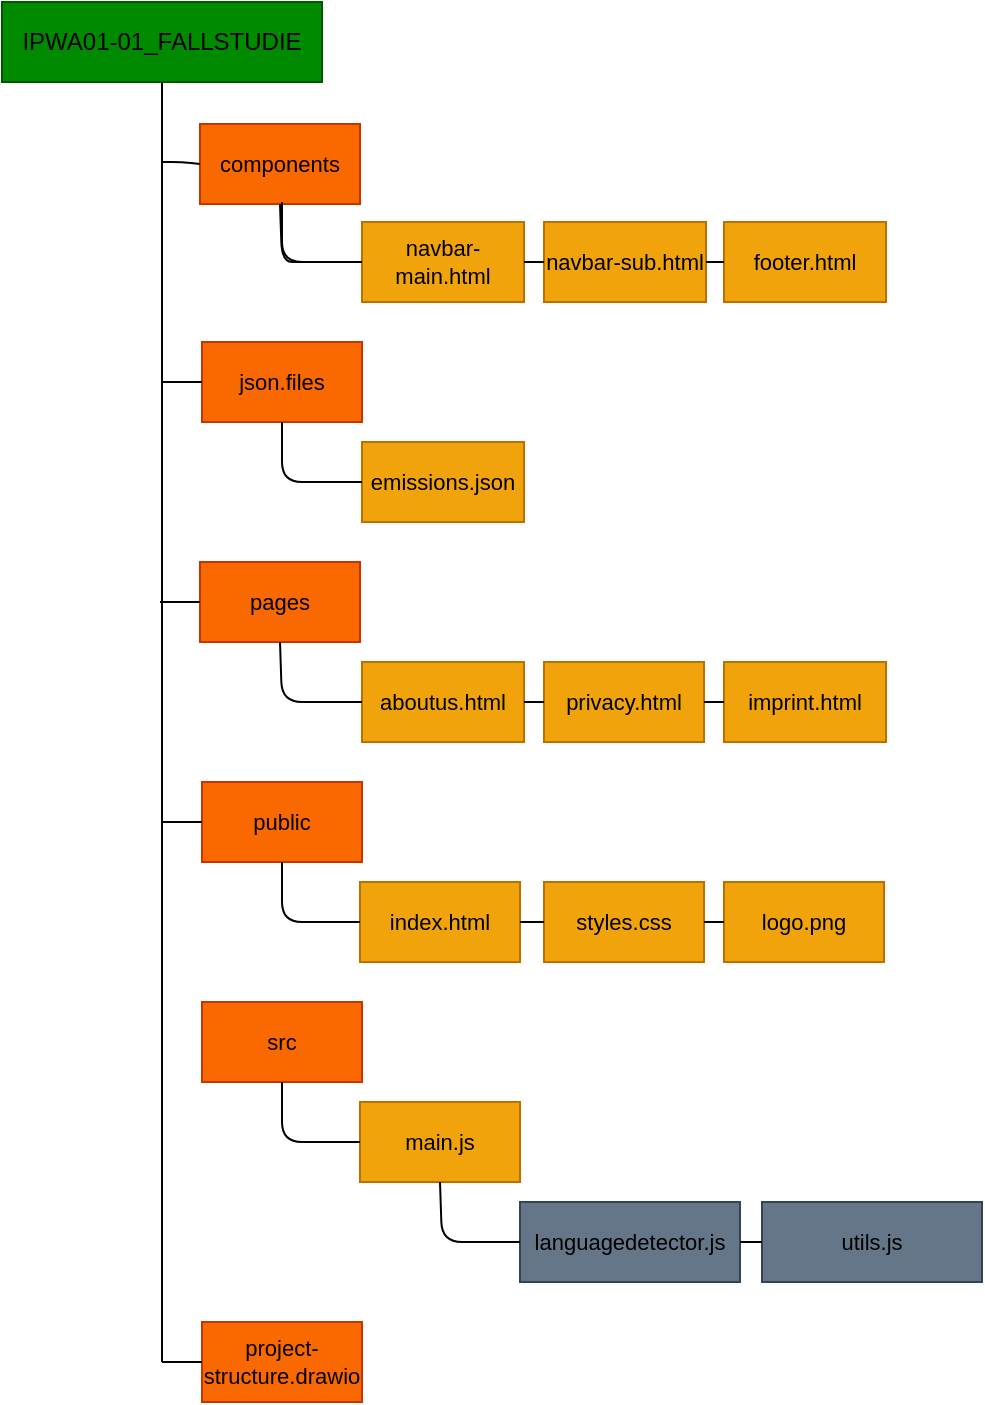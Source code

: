 <mxfile>
    <diagram id="KSjKxGHY5-TNnXmIPdm4" name="Page-1">
        <mxGraphModel dx="973" dy="662" grid="0" gridSize="10" guides="1" tooltips="1" connect="1" arrows="1" fold="1" page="1" pageScale="1" pageWidth="827" pageHeight="1169" background="#ffffff" math="0" shadow="0">
            <root>
                <mxCell id="0"/>
                <mxCell id="1" parent="0"/>
                <mxCell id="2" value="&lt;font color=&quot;#000000&quot;&gt;IPWA01-01_FALLSTUDIE&lt;/font&gt;" style="rounded=0;whiteSpace=wrap;html=1;fillColor=#008a00;fontColor=#ffffff;strokeColor=#005700;" parent="1" vertex="1">
                    <mxGeometry x="20" y="80" width="160" height="40" as="geometry"/>
                </mxCell>
                <mxCell id="4" value="main.js" style="rounded=0;whiteSpace=wrap;html=1;fillColor=#f0a30a;fontColor=#000000;strokeColor=#BD7000;fontSize=11;" parent="1" vertex="1">
                    <mxGeometry x="199" y="630" width="80" height="40" as="geometry"/>
                </mxCell>
                <mxCell id="19" value="languagedetector.js" style="rounded=0;whiteSpace=wrap;html=1;fillColor=#647687;strokeColor=#314354;fontSize=11;fontColor=#000000;" parent="1" vertex="1">
                    <mxGeometry x="279" y="680" width="110" height="40" as="geometry"/>
                </mxCell>
                <mxCell id="20" value="utils.js" style="rounded=0;whiteSpace=wrap;html=1;fillColor=#647687;fontColor=#000000;strokeColor=#314354;fontSize=11;" parent="1" vertex="1">
                    <mxGeometry x="400" y="680" width="110" height="40" as="geometry"/>
                </mxCell>
                <mxCell id="21" value="" style="endArrow=none;html=1;entryX=0.5;entryY=1;entryDx=0;entryDy=0;strokeColor=#000000;" parent="1" target="2" edge="1">
                    <mxGeometry width="50" height="50" relative="1" as="geometry">
                        <mxPoint x="100" y="760" as="sourcePoint"/>
                        <mxPoint x="90" y="130" as="targetPoint"/>
                        <Array as="points">
                            <mxPoint x="100" y="750"/>
                            <mxPoint x="100" y="760"/>
                        </Array>
                    </mxGeometry>
                </mxCell>
                <mxCell id="53" value="src" style="rounded=0;whiteSpace=wrap;html=1;fillColor=#fa6800;fontColor=#000000;strokeColor=#C73500;fontSize=11;" parent="1" vertex="1">
                    <mxGeometry x="120" y="580" width="80" height="40" as="geometry"/>
                </mxCell>
                <mxCell id="62" value="components" style="rounded=0;whiteSpace=wrap;html=1;fillColor=#fa6800;fontColor=#000000;strokeColor=#C73500;fontSize=11;" parent="1" vertex="1">
                    <mxGeometry x="119" y="141" width="80" height="40" as="geometry"/>
                </mxCell>
                <mxCell id="63" value="navbar-main.html" style="rounded=0;whiteSpace=wrap;html=1;fillColor=#f0a30a;fontColor=#000000;strokeColor=#BD7000;fontSize=11;" parent="1" vertex="1">
                    <mxGeometry x="200" y="190" width="81" height="40" as="geometry"/>
                </mxCell>
                <mxCell id="64" value="navbar-sub.html" style="rounded=0;whiteSpace=wrap;html=1;fillColor=#f0a30a;fontColor=#000000;strokeColor=#BD7000;fontSize=11;" parent="1" vertex="1">
                    <mxGeometry x="291" y="190" width="81" height="40" as="geometry"/>
                </mxCell>
                <mxCell id="65" value="footer.html" style="rounded=0;whiteSpace=wrap;html=1;fillColor=#f0a30a;fontColor=#000000;strokeColor=#BD7000;fontSize=11;" parent="1" vertex="1">
                    <mxGeometry x="381" y="190" width="81" height="40" as="geometry"/>
                </mxCell>
                <mxCell id="69" value="" style="endArrow=none;html=1;fontColor=#000000;entryX=0;entryY=0.5;entryDx=0;entryDy=0;exitX=1;exitY=0.5;exitDx=0;exitDy=0;strokeColor=#000000;" parent="1" source="63" target="64" edge="1">
                    <mxGeometry width="50" height="50" relative="1" as="geometry">
                        <mxPoint x="140" y="260" as="sourcePoint"/>
                        <mxPoint x="70" y="230" as="targetPoint"/>
                    </mxGeometry>
                </mxCell>
                <mxCell id="70" value="" style="endArrow=none;html=1;fontColor=#000000;entryX=0;entryY=0.5;entryDx=0;entryDy=0;exitX=1;exitY=0.5;exitDx=0;exitDy=0;strokeColor=#000000;" parent="1" source="64" target="65" edge="1">
                    <mxGeometry width="50" height="50" relative="1" as="geometry">
                        <mxPoint x="140" y="310" as="sourcePoint"/>
                        <mxPoint x="50" y="260" as="targetPoint"/>
                    </mxGeometry>
                </mxCell>
                <mxCell id="71" value="index.html" style="rounded=0;whiteSpace=wrap;html=1;fillColor=#f0a30a;fontColor=#000000;strokeColor=#BD7000;strokeWidth=1;fontSize=11;" parent="1" vertex="1">
                    <mxGeometry x="199" y="520" width="80" height="40" as="geometry"/>
                </mxCell>
                <mxCell id="72" value="styles.css" style="rounded=0;whiteSpace=wrap;html=1;fillColor=#f0a30a;fontColor=#000000;strokeColor=#BD7000;fontSize=11;" parent="1" vertex="1">
                    <mxGeometry x="291" y="520" width="80" height="40" as="geometry"/>
                </mxCell>
                <mxCell id="73" value="logo.png" style="rounded=0;whiteSpace=wrap;html=1;fillColor=#f0a30a;fontColor=#000000;strokeColor=#BD7000;fontSize=11;" parent="1" vertex="1">
                    <mxGeometry x="381" y="520" width="80" height="40" as="geometry"/>
                </mxCell>
                <mxCell id="74" value="public" style="rounded=0;whiteSpace=wrap;html=1;fillColor=#fa6800;fontColor=#000000;strokeColor=#C73500;strokeWidth=1;fontSize=11;" parent="1" vertex="1">
                    <mxGeometry x="120" y="470" width="80" height="40" as="geometry"/>
                </mxCell>
                <mxCell id="75" value="" style="endArrow=none;html=1;fontSize=11;fontColor=#000000;entryX=0;entryY=0.5;entryDx=0;entryDy=0;" parent="1" target="74" edge="1">
                    <mxGeometry width="50" height="50" relative="1" as="geometry">
                        <mxPoint x="100" y="490" as="sourcePoint"/>
                        <mxPoint x="170" y="580" as="targetPoint"/>
                    </mxGeometry>
                </mxCell>
                <mxCell id="78" value="" style="endArrow=none;html=1;fontSize=11;fontColor=#000000;entryX=0;entryY=0.5;entryDx=0;entryDy=0;exitX=1;exitY=0.5;exitDx=0;exitDy=0;strokeColor=#000000;" parent="1" source="71" target="72" edge="1">
                    <mxGeometry width="50" height="50" relative="1" as="geometry">
                        <mxPoint x="160" y="580" as="sourcePoint"/>
                        <mxPoint x="140" y="580" as="targetPoint"/>
                    </mxGeometry>
                </mxCell>
                <mxCell id="79" value="" style="endArrow=none;html=1;fontSize=11;fontColor=#000000;entryX=0;entryY=0.5;entryDx=0;entryDy=0;exitX=1;exitY=0.5;exitDx=0;exitDy=0;strokeColor=#000000;" parent="1" source="72" target="73" edge="1">
                    <mxGeometry width="50" height="50" relative="1" as="geometry">
                        <mxPoint x="160" y="630" as="sourcePoint"/>
                        <mxPoint x="90" y="620" as="targetPoint"/>
                    </mxGeometry>
                </mxCell>
                <mxCell id="80" value="imprint.html" style="rounded=0;whiteSpace=wrap;html=1;fillColor=#f0a30a;fontColor=#000000;strokeColor=#BD7000;fontSize=11;" parent="1" vertex="1">
                    <mxGeometry x="381" y="410" width="81" height="40" as="geometry"/>
                </mxCell>
                <mxCell id="81" value="privacy.html" style="rounded=0;whiteSpace=wrap;html=1;fillColor=#f0a30a;fontColor=#000000;strokeColor=#BD7000;fontSize=11;" parent="1" vertex="1">
                    <mxGeometry x="291" y="410" width="80" height="40" as="geometry"/>
                </mxCell>
                <mxCell id="82" value="aboutus.html" style="rounded=0;whiteSpace=wrap;html=1;fillColor=#f0a30a;fontColor=#000000;strokeColor=#BD7000;fontSize=11;" parent="1" vertex="1">
                    <mxGeometry x="200" y="410" width="81" height="40" as="geometry"/>
                </mxCell>
                <mxCell id="83" value="pages" style="rounded=0;whiteSpace=wrap;html=1;fillColor=#fa6800;fontColor=#000000;strokeColor=#C73500;strokeWidth=1;fontSize=11;" parent="1" vertex="1">
                    <mxGeometry x="119" y="360" width="80" height="40" as="geometry"/>
                </mxCell>
                <mxCell id="84" value="" style="endArrow=none;html=1;fontSize=11;exitX=0;exitY=0.5;exitDx=0;exitDy=0;strokeColor=#000000;" parent="1" source="83" edge="1">
                    <mxGeometry width="50" height="50" relative="1" as="geometry">
                        <mxPoint x="139" y="520" as="sourcePoint"/>
                        <mxPoint x="99" y="380" as="targetPoint"/>
                    </mxGeometry>
                </mxCell>
                <mxCell id="85" value="" style="endArrow=none;html=1;fontSize=11;entryX=0;entryY=0.5;entryDx=0;entryDy=0;exitX=0.5;exitY=1;exitDx=0;exitDy=0;strokeColor=#000000;" parent="1" source="83" target="82" edge="1">
                    <mxGeometry width="50" height="50" relative="1" as="geometry">
                        <mxPoint x="160" y="430" as="sourcePoint"/>
                        <mxPoint x="218" y="418" as="targetPoint"/>
                        <Array as="points">
                            <mxPoint x="160" y="430"/>
                        </Array>
                    </mxGeometry>
                </mxCell>
                <mxCell id="86" value="" style="endArrow=none;html=1;fontSize=11;entryX=0;entryY=0.5;entryDx=0;entryDy=0;exitX=1;exitY=0.5;exitDx=0;exitDy=0;strokeColor=#000000;" parent="1" source="82" target="81" edge="1">
                    <mxGeometry width="50" height="50" relative="1" as="geometry">
                        <mxPoint x="160" y="469" as="sourcePoint"/>
                        <mxPoint x="149" y="520" as="targetPoint"/>
                    </mxGeometry>
                </mxCell>
                <mxCell id="87" value="" style="endArrow=none;html=1;fontSize=11;entryX=0;entryY=0.5;entryDx=0;entryDy=0;exitX=1;exitY=0.5;exitDx=0;exitDy=0;strokeColor=#000000;" parent="1" source="81" target="80" edge="1">
                    <mxGeometry width="50" height="50" relative="1" as="geometry">
                        <mxPoint x="159" y="519" as="sourcePoint"/>
                        <mxPoint x="179" y="590" as="targetPoint"/>
                    </mxGeometry>
                </mxCell>
                <mxCell id="89" value="json.files" style="rounded=0;whiteSpace=wrap;html=1;fillColor=#fa6800;fontColor=#000000;strokeColor=#C73500;fontSize=11;" parent="1" vertex="1">
                    <mxGeometry x="120" y="250" width="80" height="40" as="geometry"/>
                </mxCell>
                <mxCell id="91" value="emissions.json" style="rounded=0;whiteSpace=wrap;html=1;fillColor=#f0a30a;fontColor=#000000;strokeColor=#BD7000;fontSize=11;" parent="1" vertex="1">
                    <mxGeometry x="200" y="300" width="81" height="40" as="geometry"/>
                </mxCell>
                <mxCell id="92" value="" style="endArrow=none;html=1;exitX=0;exitY=0.5;exitDx=0;exitDy=0;strokeColor=#000000;" parent="1" source="89" edge="1">
                    <mxGeometry width="50" height="50" relative="1" as="geometry">
                        <mxPoint x="40" y="310" as="sourcePoint"/>
                        <mxPoint x="100" y="270" as="targetPoint"/>
                    </mxGeometry>
                </mxCell>
                <mxCell id="97" value="project-structure.drawio" style="rounded=0;whiteSpace=wrap;html=1;fillColor=#fa6800;fontColor=#000000;strokeColor=#C73500;fontSize=11;labelBackgroundColor=none;labelBorderColor=none;gradientColor=none;shadow=0;" parent="1" vertex="1">
                    <mxGeometry x="120" y="740" width="80" height="40" as="geometry"/>
                </mxCell>
                <mxCell id="105" value="" style="endArrow=none;html=1;fontSize=11;fontColor=#000000;entryX=0;entryY=0.5;entryDx=0;entryDy=0;strokeColor=#000000;" parent="1" target="97" edge="1">
                    <mxGeometry width="50" height="50" relative="1" as="geometry">
                        <mxPoint x="100" y="760" as="sourcePoint"/>
                        <mxPoint x="150" y="700" as="targetPoint"/>
                    </mxGeometry>
                </mxCell>
                <mxCell id="110" value="" style="endArrow=none;html=1;entryX=0.5;entryY=1;entryDx=0;entryDy=0;exitX=0;exitY=0.5;exitDx=0;exitDy=0;fontColor=#000000;" parent="1" source="63" target="62" edge="1">
                    <mxGeometry width="50" height="50" relative="1" as="geometry">
                        <mxPoint x="159" y="210" as="sourcePoint"/>
                        <mxPoint x="150" y="220" as="targetPoint"/>
                        <Array as="points">
                            <mxPoint x="180" y="210"/>
                            <mxPoint x="160" y="210"/>
                        </Array>
                    </mxGeometry>
                </mxCell>
                <mxCell id="111" value="" style="endArrow=none;html=1;entryX=0.5;entryY=1;entryDx=0;entryDy=0;exitX=0;exitY=0.5;exitDx=0;exitDy=0;strokeColor=#000000;" parent="1" source="91" target="89" edge="1">
                    <mxGeometry width="50" height="50" relative="1" as="geometry">
                        <mxPoint x="160" y="320" as="sourcePoint"/>
                        <mxPoint x="190" y="300" as="targetPoint"/>
                        <Array as="points">
                            <mxPoint x="160" y="320"/>
                        </Array>
                    </mxGeometry>
                </mxCell>
                <mxCell id="113" value="" style="endArrow=none;html=1;entryX=0.5;entryY=1;entryDx=0;entryDy=0;exitX=0;exitY=0.5;exitDx=0;exitDy=0;strokeColor=#000000;" parent="1" source="19" target="4" edge="1">
                    <mxGeometry width="50" height="50" relative="1" as="geometry">
                        <mxPoint x="210" y="760" as="sourcePoint"/>
                        <mxPoint x="260" y="710" as="targetPoint"/>
                        <Array as="points">
                            <mxPoint x="240" y="700"/>
                        </Array>
                    </mxGeometry>
                </mxCell>
                <mxCell id="114" value="" style="endArrow=none;html=1;entryX=1;entryY=0.5;entryDx=0;entryDy=0;exitX=0;exitY=0.5;exitDx=0;exitDy=0;strokeColor=#000000;" parent="1" source="20" target="19" edge="1">
                    <mxGeometry width="50" height="50" relative="1" as="geometry">
                        <mxPoint x="220" y="830" as="sourcePoint"/>
                        <mxPoint x="270" y="780" as="targetPoint"/>
                    </mxGeometry>
                </mxCell>
                <mxCell id="116" value="" style="endArrow=none;html=1;entryX=0.5;entryY=1;entryDx=0;entryDy=0;exitX=0;exitY=0.5;exitDx=0;exitDy=0;strokeColor=#000000;" parent="1" source="71" target="74" edge="1">
                    <mxGeometry width="50" height="50" relative="1" as="geometry">
                        <mxPoint x="110" y="580" as="sourcePoint"/>
                        <mxPoint x="160" y="530" as="targetPoint"/>
                        <Array as="points">
                            <mxPoint x="160" y="540"/>
                        </Array>
                    </mxGeometry>
                </mxCell>
                <mxCell id="118" value="" style="endArrow=none;html=1;entryX=0.5;entryY=1;entryDx=0;entryDy=0;exitX=0;exitY=0.5;exitDx=0;exitDy=0;strokeColor=#000000;" parent="1" source="4" target="53" edge="1">
                    <mxGeometry width="50" height="50" relative="1" as="geometry">
                        <mxPoint x="120" y="720" as="sourcePoint"/>
                        <mxPoint x="170" y="670" as="targetPoint"/>
                        <Array as="points">
                            <mxPoint x="160" y="650"/>
                        </Array>
                    </mxGeometry>
                </mxCell>
                <mxCell id="122" value="" style="endArrow=none;html=1;strokeColor=#000000;entryX=0;entryY=0.5;entryDx=0;entryDy=0;" parent="1" target="62" edge="1">
                    <mxGeometry width="50" height="50" relative="1" as="geometry">
                        <mxPoint x="100" y="160" as="sourcePoint"/>
                        <mxPoint x="170" y="210" as="targetPoint"/>
                        <Array as="points">
                            <mxPoint x="110" y="160"/>
                        </Array>
                    </mxGeometry>
                </mxCell>
                <mxCell id="123" value="" style="endArrow=none;html=1;fontColor=#000000;strokeWidth=1;fillColor=#dae8fc;strokeColor=#000000;exitX=0;exitY=0.5;exitDx=0;exitDy=0;" edge="1" parent="1" source="63">
                    <mxGeometry width="50" height="50" relative="1" as="geometry">
                        <mxPoint x="360" y="320" as="sourcePoint"/>
                        <mxPoint x="160" y="180" as="targetPoint"/>
                        <Array as="points">
                            <mxPoint x="160" y="210"/>
                        </Array>
                    </mxGeometry>
                </mxCell>
            </root>
        </mxGraphModel>
    </diagram>
</mxfile>